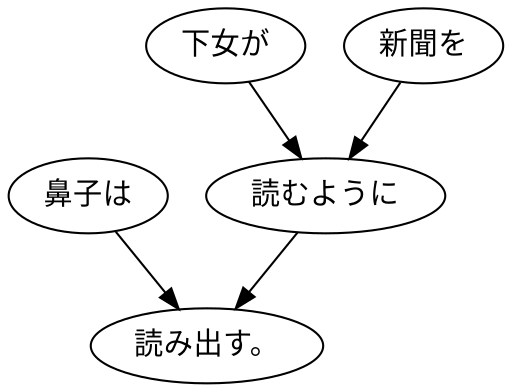 digraph graph1695 {
	node0 [label="鼻子は"];
	node1 [label="下女が"];
	node2 [label="新聞を"];
	node3 [label="読むように"];
	node4 [label="読み出す。"];
	node0 -> node4;
	node1 -> node3;
	node2 -> node3;
	node3 -> node4;
}

